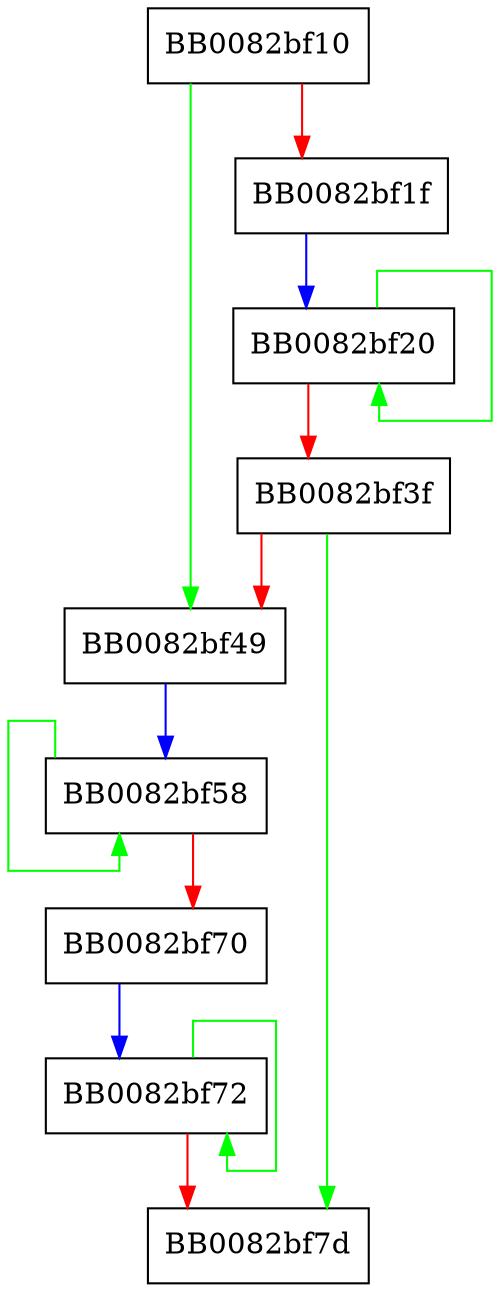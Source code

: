 digraph xor128_decrypt_n_pad {
  node [shape="box"];
  graph [splines=ortho];
  BB0082bf10 -> BB0082bf49 [color="green"];
  BB0082bf10 -> BB0082bf1f [color="red"];
  BB0082bf1f -> BB0082bf20 [color="blue"];
  BB0082bf20 -> BB0082bf20 [color="green"];
  BB0082bf20 -> BB0082bf3f [color="red"];
  BB0082bf3f -> BB0082bf7d [color="green"];
  BB0082bf3f -> BB0082bf49 [color="red"];
  BB0082bf49 -> BB0082bf58 [color="blue"];
  BB0082bf58 -> BB0082bf58 [color="green"];
  BB0082bf58 -> BB0082bf70 [color="red"];
  BB0082bf70 -> BB0082bf72 [color="blue"];
  BB0082bf72 -> BB0082bf72 [color="green"];
  BB0082bf72 -> BB0082bf7d [color="red"];
}